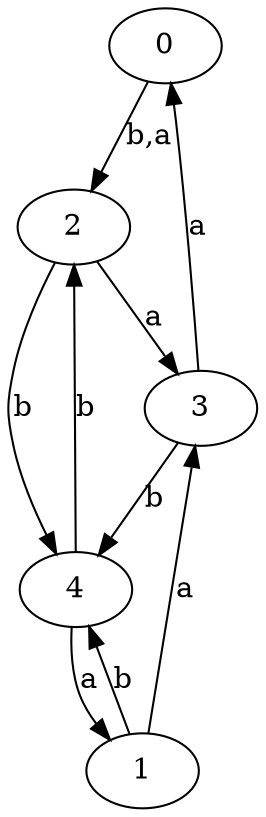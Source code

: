 digraph {
 ranksep=0.5;
 d2tdocpreamble = "\usetikzlibrary{automata}";
 d2tfigpreamble = "\tikzstyle{every state}= [ draw=blue!50,very thick,fill=blue!20]  \tikzstyle{auto}= [fill=white]";
 node [style="state"];
 edge [lblstyle="auto",topath="bend right", len=4  ]
  "0" [label="0",];
  "1" [label="1",style = "state, initial, accepting"];
  "2" [label="2",];
  "3" [label="3",];
  "4" [label="4",];
  "0" -> "2" [label="b,a"];
  "1" -> "3" [label="a"];
  "1" -> "4" [label="b"];
  "2" -> "3" [label="a"];
  "2" -> "4" [label="b"];
  "3" -> "0" [label="a"];
  "3" -> "4" [label="b"];
  "4" -> "1" [label="a"];
  "4" -> "2" [label="b"];
}